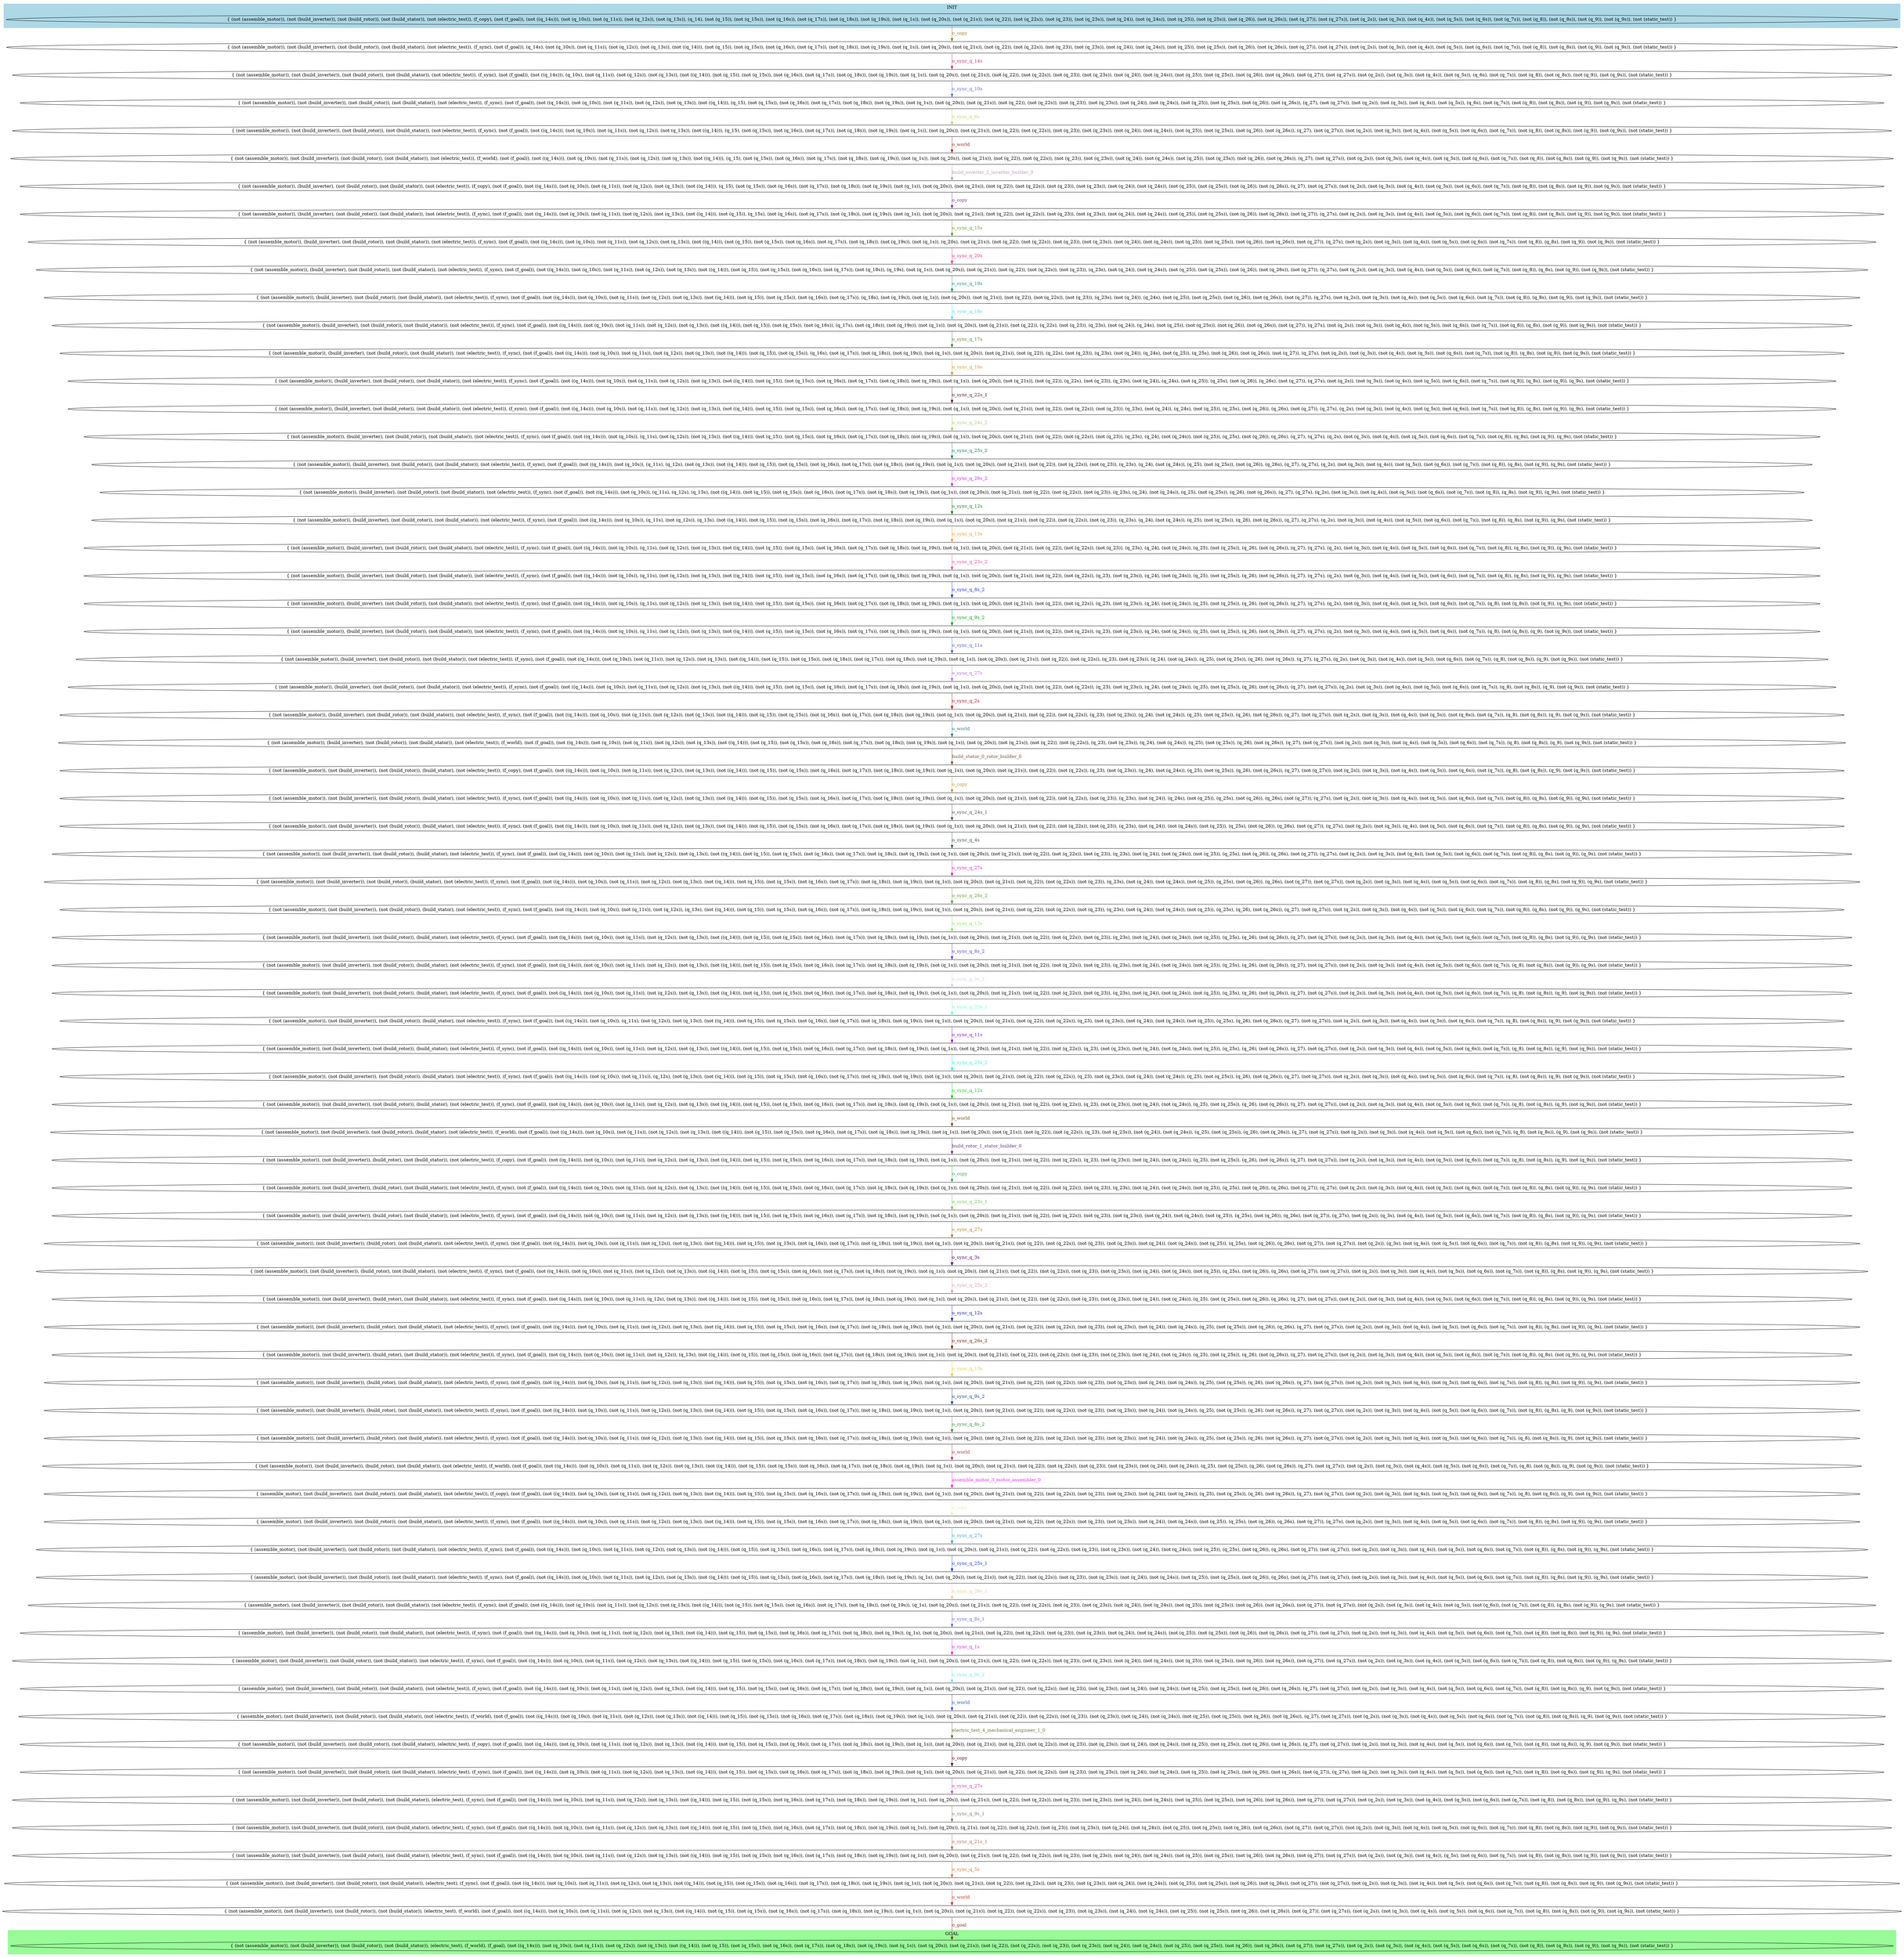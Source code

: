 digraph G {
0 [label="{ (not (assemble_motor)), (not (build_inverter)), (not (build_rotor)), (not (build_stator)), (not (electric_test)), (f_copy), (not (f_goal)), (not ((q_14s))), (not (q_10s)), (not (q_11s)), (not (q_12s)), (not (q_13s)), (q_14), (not (q_15)), (not (q_15s)), (not (q_16s)), (not (q_17s)), (not (q_18s)), (not (q_19s)), (not (q_1s)), (not (q_20s)), (not (q_21s)), (not (q_22)), (not (q_22s)), (not (q_23)), (not (q_23s)), (not (q_24)), (not (q_24s)), (not (q_25)), (not (q_25s)), (not (q_26)), (not (q_26s)), (not (q_27)), (not (q_27s)), (not (q_2s)), (not (q_3s)), (not (q_4s)), (not (q_5s)), (not (q_6s)), (not (q_7s)), (not (q_8)), (not (q_8s)), (not (q_9)), (not (q_9s)), (not (static_test)) }"];
1 [label="{ (not (assemble_motor)), (not (build_inverter)), (not (build_rotor)), (not (build_stator)), (not (electric_test)), (f_sync), (not (f_goal)), (q_14s), (not (q_10s)), (not (q_11s)), (not (q_12s)), (not (q_13s)), (not ((q_14))), (not (q_15)), (not (q_15s)), (not (q_16s)), (not (q_17s)), (not (q_18s)), (not (q_19s)), (not (q_1s)), (not (q_20s)), (not (q_21s)), (not (q_22)), (not (q_22s)), (not (q_23)), (not (q_23s)), (not (q_24)), (not (q_24s)), (not (q_25)), (not (q_25s)), (not (q_26)), (not (q_26s)), (not (q_27)), (not (q_27s)), (not (q_2s)), (not (q_3s)), (not (q_4s)), (not (q_5s)), (not (q_6s)), (not (q_7s)), (not (q_8)), (not (q_8s)), (not (q_9)), (not (q_9s)), (not (static_test)) }"];
2 [label="{ (not (assemble_motor)), (not (build_inverter)), (not (build_rotor)), (not (build_stator)), (not (electric_test)), (f_sync), (not (f_goal)), (not ((q_14s))), (q_10s), (not (q_11s)), (not (q_12s)), (not (q_13s)), (not ((q_14))), (not (q_15)), (not (q_15s)), (not (q_16s)), (not (q_17s)), (not (q_18s)), (not (q_19s)), (not (q_1s)), (not (q_20s)), (not (q_21s)), (not (q_22)), (not (q_22s)), (not (q_23)), (not (q_23s)), (not (q_24)), (not (q_24s)), (not (q_25)), (not (q_25s)), (not (q_26)), (not (q_26s)), (not (q_27)), (not (q_27s)), (not (q_2s)), (not (q_3s)), (not (q_4s)), (not (q_5s)), (q_6s), (not (q_7s)), (not (q_8)), (not (q_8s)), (not (q_9)), (not (q_9s)), (not (static_test)) }"];
3 [label="{ (not (assemble_motor)), (not (build_inverter)), (not (build_rotor)), (not (build_stator)), (not (electric_test)), (f_sync), (not (f_goal)), (not ((q_14s))), (not (q_10s)), (not (q_11s)), (not (q_12s)), (not (q_13s)), (not ((q_14))), (q_15), (not (q_15s)), (not (q_16s)), (not (q_17s)), (not (q_18s)), (not (q_19s)), (not (q_1s)), (not (q_20s)), (not (q_21s)), (not (q_22)), (not (q_22s)), (not (q_23)), (not (q_23s)), (not (q_24)), (not (q_24s)), (not (q_25)), (not (q_25s)), (not (q_26)), (not (q_26s)), (q_27), (not (q_27s)), (not (q_2s)), (not (q_3s)), (not (q_4s)), (not (q_5s)), (q_6s), (not (q_7s)), (not (q_8)), (not (q_8s)), (not (q_9)), (not (q_9s)), (not (static_test)) }"];
4 [label="{ (not (assemble_motor)), (not (build_inverter)), (not (build_rotor)), (not (build_stator)), (not (electric_test)), (f_sync), (not (f_goal)), (not ((q_14s))), (not (q_10s)), (not (q_11s)), (not (q_12s)), (not (q_13s)), (not ((q_14))), (q_15), (not (q_15s)), (not (q_16s)), (not (q_17s)), (not (q_18s)), (not (q_19s)), (not (q_1s)), (not (q_20s)), (not (q_21s)), (not (q_22)), (not (q_22s)), (not (q_23)), (not (q_23s)), (not (q_24)), (not (q_24s)), (not (q_25)), (not (q_25s)), (not (q_26)), (not (q_26s)), (q_27), (not (q_27s)), (not (q_2s)), (not (q_3s)), (not (q_4s)), (not (q_5s)), (not (q_6s)), (not (q_7s)), (not (q_8)), (not (q_8s)), (not (q_9)), (not (q_9s)), (not (static_test)) }"];
5 [label="{ (not (assemble_motor)), (not (build_inverter)), (not (build_rotor)), (not (build_stator)), (not (electric_test)), (f_world), (not (f_goal)), (not ((q_14s))), (not (q_10s)), (not (q_11s)), (not (q_12s)), (not (q_13s)), (not ((q_14))), (q_15), (not (q_15s)), (not (q_16s)), (not (q_17s)), (not (q_18s)), (not (q_19s)), (not (q_1s)), (not (q_20s)), (not (q_21s)), (not (q_22)), (not (q_22s)), (not (q_23)), (not (q_23s)), (not (q_24)), (not (q_24s)), (not (q_25)), (not (q_25s)), (not (q_26)), (not (q_26s)), (q_27), (not (q_27s)), (not (q_2s)), (not (q_3s)), (not (q_4s)), (not (q_5s)), (not (q_6s)), (not (q_7s)), (not (q_8)), (not (q_8s)), (not (q_9)), (not (q_9s)), (not (static_test)) }"];
6 [label="{ (not (assemble_motor)), (build_inverter), (not (build_rotor)), (not (build_stator)), (not (electric_test)), (f_copy), (not (f_goal)), (not ((q_14s))), (not (q_10s)), (not (q_11s)), (not (q_12s)), (not (q_13s)), (not ((q_14))), (q_15), (not (q_15s)), (not (q_16s)), (not (q_17s)), (not (q_18s)), (not (q_19s)), (not (q_1s)), (not (q_20s)), (not (q_21s)), (not (q_22)), (not (q_22s)), (not (q_23)), (not (q_23s)), (not (q_24)), (not (q_24s)), (not (q_25)), (not (q_25s)), (not (q_26)), (not (q_26s)), (q_27), (not (q_27s)), (not (q_2s)), (not (q_3s)), (not (q_4s)), (not (q_5s)), (not (q_6s)), (not (q_7s)), (not (q_8)), (not (q_8s)), (not (q_9)), (not (q_9s)), (not (static_test)) }"];
7 [label="{ (not (assemble_motor)), (build_inverter), (not (build_rotor)), (not (build_stator)), (not (electric_test)), (f_sync), (not (f_goal)), (not ((q_14s))), (not (q_10s)), (not (q_11s)), (not (q_12s)), (not (q_13s)), (not ((q_14))), (not (q_15)), (q_15s), (not (q_16s)), (not (q_17s)), (not (q_18s)), (not (q_19s)), (not (q_1s)), (not (q_20s)), (not (q_21s)), (not (q_22)), (not (q_22s)), (not (q_23)), (not (q_23s)), (not (q_24)), (not (q_24s)), (not (q_25)), (not (q_25s)), (not (q_26)), (not (q_26s)), (not (q_27)), (q_27s), (not (q_2s)), (not (q_3s)), (not (q_4s)), (not (q_5s)), (not (q_6s)), (not (q_7s)), (not (q_8)), (not (q_8s)), (not (q_9)), (not (q_9s)), (not (static_test)) }"];
8 [label="{ (not (assemble_motor)), (build_inverter), (not (build_rotor)), (not (build_stator)), (not (electric_test)), (f_sync), (not (f_goal)), (not ((q_14s))), (not (q_10s)), (not (q_11s)), (not (q_12s)), (not (q_13s)), (not ((q_14))), (not (q_15)), (not (q_15s)), (not (q_16s)), (not (q_17s)), (not (q_18s)), (not (q_19s)), (not (q_1s)), (q_20s), (not (q_21s)), (not (q_22)), (not (q_22s)), (not (q_23)), (not (q_23s)), (not (q_24)), (not (q_24s)), (not (q_25)), (not (q_25s)), (not (q_26)), (not (q_26s)), (not (q_27)), (q_27s), (not (q_2s)), (not (q_3s)), (not (q_4s)), (not (q_5s)), (not (q_6s)), (not (q_7s)), (not (q_8)), (q_8s), (not (q_9)), (not (q_9s)), (not (static_test)) }"];
9 [label="{ (not (assemble_motor)), (build_inverter), (not (build_rotor)), (not (build_stator)), (not (electric_test)), (f_sync), (not (f_goal)), (not ((q_14s))), (not (q_10s)), (not (q_11s)), (not (q_12s)), (not (q_13s)), (not ((q_14))), (not (q_15)), (not (q_15s)), (not (q_16s)), (not (q_17s)), (not (q_18s)), (q_19s), (not (q_1s)), (not (q_20s)), (not (q_21s)), (not (q_22)), (not (q_22s)), (not (q_23)), (q_23s), (not (q_24)), (not (q_24s)), (not (q_25)), (not (q_25s)), (not (q_26)), (not (q_26s)), (not (q_27)), (q_27s), (not (q_2s)), (not (q_3s)), (not (q_4s)), (not (q_5s)), (not (q_6s)), (not (q_7s)), (not (q_8)), (q_8s), (not (q_9)), (not (q_9s)), (not (static_test)) }"];
10 [label="{ (not (assemble_motor)), (build_inverter), (not (build_rotor)), (not (build_stator)), (not (electric_test)), (f_sync), (not (f_goal)), (not ((q_14s))), (not (q_10s)), (not (q_11s)), (not (q_12s)), (not (q_13s)), (not ((q_14))), (not (q_15)), (not (q_15s)), (not (q_16s)), (not (q_17s)), (q_18s), (not (q_19s)), (not (q_1s)), (not (q_20s)), (not (q_21s)), (not (q_22)), (not (q_22s)), (not (q_23)), (q_23s), (not (q_24)), (q_24s), (not (q_25)), (not (q_25s)), (not (q_26)), (not (q_26s)), (not (q_27)), (q_27s), (not (q_2s)), (not (q_3s)), (not (q_4s)), (not (q_5s)), (not (q_6s)), (not (q_7s)), (not (q_8)), (q_8s), (not (q_9)), (not (q_9s)), (not (static_test)) }"];
11 [label="{ (not (assemble_motor)), (build_inverter), (not (build_rotor)), (not (build_stator)), (not (electric_test)), (f_sync), (not (f_goal)), (not ((q_14s))), (not (q_10s)), (not (q_11s)), (not (q_12s)), (not (q_13s)), (not ((q_14))), (not (q_15)), (not (q_15s)), (not (q_16s)), (q_17s), (not (q_18s)), (not (q_19s)), (not (q_1s)), (not (q_20s)), (not (q_21s)), (not (q_22)), (q_22s), (not (q_23)), (q_23s), (not (q_24)), (q_24s), (not (q_25)), (not (q_25s)), (not (q_26)), (not (q_26s)), (not (q_27)), (q_27s), (not (q_2s)), (not (q_3s)), (not (q_4s)), (not (q_5s)), (not (q_6s)), (not (q_7s)), (not (q_8)), (q_8s), (not (q_9)), (not (q_9s)), (not (static_test)) }"];
12 [label="{ (not (assemble_motor)), (build_inverter), (not (build_rotor)), (not (build_stator)), (not (electric_test)), (f_sync), (not (f_goal)), (not ((q_14s))), (not (q_10s)), (not (q_11s)), (not (q_12s)), (not (q_13s)), (not ((q_14))), (not (q_15)), (not (q_15s)), (q_16s), (not (q_17s)), (not (q_18s)), (not (q_19s)), (not (q_1s)), (not (q_20s)), (not (q_21s)), (not (q_22)), (q_22s), (not (q_23)), (q_23s), (not (q_24)), (q_24s), (not (q_25)), (q_25s), (not (q_26)), (not (q_26s)), (not (q_27)), (q_27s), (not (q_2s)), (not (q_3s)), (not (q_4s)), (not (q_5s)), (not (q_6s)), (not (q_7s)), (not (q_8)), (q_8s), (not (q_9)), (not (q_9s)), (not (static_test)) }"];
13 [label="{ (not (assemble_motor)), (build_inverter), (not (build_rotor)), (not (build_stator)), (not (electric_test)), (f_sync), (not (f_goal)), (not ((q_14s))), (not (q_10s)), (not (q_11s)), (not (q_12s)), (not (q_13s)), (not ((q_14))), (not (q_15)), (not (q_15s)), (not (q_16s)), (not (q_17s)), (not (q_18s)), (not (q_19s)), (not (q_1s)), (not (q_20s)), (not (q_21s)), (not (q_22)), (q_22s), (not (q_23)), (q_23s), (not (q_24)), (q_24s), (not (q_25)), (q_25s), (not (q_26)), (q_26s), (not (q_27)), (q_27s), (not (q_2s)), (not (q_3s)), (not (q_4s)), (not (q_5s)), (not (q_6s)), (not (q_7s)), (not (q_8)), (q_8s), (not (q_9)), (q_9s), (not (static_test)) }"];
14 [label="{ (not (assemble_motor)), (build_inverter), (not (build_rotor)), (not (build_stator)), (not (electric_test)), (f_sync), (not (f_goal)), (not ((q_14s))), (not (q_10s)), (not (q_11s)), (not (q_12s)), (not (q_13s)), (not ((q_14))), (not (q_15)), (not (q_15s)), (not (q_16s)), (not (q_17s)), (not (q_18s)), (not (q_19s)), (not (q_1s)), (not (q_20s)), (not (q_21s)), (not (q_22)), (not (q_22s)), (not (q_23)), (q_23s), (not (q_24)), (q_24s), (not (q_25)), (q_25s), (not (q_26)), (q_26s), (not (q_27)), (q_27s), (q_2s), (not (q_3s)), (not (q_4s)), (not (q_5s)), (not (q_6s)), (not (q_7s)), (not (q_8)), (q_8s), (not (q_9)), (q_9s), (not (static_test)) }"];
15 [label="{ (not (assemble_motor)), (build_inverter), (not (build_rotor)), (not (build_stator)), (not (electric_test)), (f_sync), (not (f_goal)), (not ((q_14s))), (not (q_10s)), (q_11s), (not (q_12s)), (not (q_13s)), (not ((q_14))), (not (q_15)), (not (q_15s)), (not (q_16s)), (not (q_17s)), (not (q_18s)), (not (q_19s)), (not (q_1s)), (not (q_20s)), (not (q_21s)), (not (q_22)), (not (q_22s)), (not (q_23)), (q_23s), (q_24), (not (q_24s)), (not (q_25)), (q_25s), (not (q_26)), (q_26s), (q_27), (q_27s), (q_2s), (not (q_3s)), (not (q_4s)), (not (q_5s)), (not (q_6s)), (not (q_7s)), (not (q_8)), (q_8s), (not (q_9)), (q_9s), (not (static_test)) }"];
16 [label="{ (not (assemble_motor)), (build_inverter), (not (build_rotor)), (not (build_stator)), (not (electric_test)), (f_sync), (not (f_goal)), (not ((q_14s))), (not (q_10s)), (q_11s), (q_12s), (not (q_13s)), (not ((q_14))), (not (q_15)), (not (q_15s)), (not (q_16s)), (not (q_17s)), (not (q_18s)), (not (q_19s)), (not (q_1s)), (not (q_20s)), (not (q_21s)), (not (q_22)), (not (q_22s)), (not (q_23)), (q_23s), (q_24), (not (q_24s)), (q_25), (not (q_25s)), (not (q_26)), (q_26s), (q_27), (q_27s), (q_2s), (not (q_3s)), (not (q_4s)), (not (q_5s)), (not (q_6s)), (not (q_7s)), (not (q_8)), (q_8s), (not (q_9)), (q_9s), (not (static_test)) }"];
17 [label="{ (not (assemble_motor)), (build_inverter), (not (build_rotor)), (not (build_stator)), (not (electric_test)), (f_sync), (not (f_goal)), (not ((q_14s))), (not (q_10s)), (q_11s), (q_12s), (q_13s), (not ((q_14))), (not (q_15)), (not (q_15s)), (not (q_16s)), (not (q_17s)), (not (q_18s)), (not (q_19s)), (not (q_1s)), (not (q_20s)), (not (q_21s)), (not (q_22)), (not (q_22s)), (not (q_23)), (q_23s), (q_24), (not (q_24s)), (q_25), (not (q_25s)), (q_26), (not (q_26s)), (q_27), (q_27s), (q_2s), (not (q_3s)), (not (q_4s)), (not (q_5s)), (not (q_6s)), (not (q_7s)), (not (q_8)), (q_8s), (not (q_9)), (q_9s), (not (static_test)) }"];
18 [label="{ (not (assemble_motor)), (build_inverter), (not (build_rotor)), (not (build_stator)), (not (electric_test)), (f_sync), (not (f_goal)), (not ((q_14s))), (not (q_10s)), (q_11s), (not (q_12s)), (q_13s), (not ((q_14))), (not (q_15)), (not (q_15s)), (not (q_16s)), (not (q_17s)), (not (q_18s)), (not (q_19s)), (not (q_1s)), (not (q_20s)), (not (q_21s)), (not (q_22)), (not (q_22s)), (not (q_23)), (q_23s), (q_24), (not (q_24s)), (q_25), (not (q_25s)), (q_26), (not (q_26s)), (q_27), (q_27s), (q_2s), (not (q_3s)), (not (q_4s)), (not (q_5s)), (not (q_6s)), (not (q_7s)), (not (q_8)), (q_8s), (not (q_9)), (q_9s), (not (static_test)) }"];
19 [label="{ (not (assemble_motor)), (build_inverter), (not (build_rotor)), (not (build_stator)), (not (electric_test)), (f_sync), (not (f_goal)), (not ((q_14s))), (not (q_10s)), (q_11s), (not (q_12s)), (not (q_13s)), (not ((q_14))), (not (q_15)), (not (q_15s)), (not (q_16s)), (not (q_17s)), (not (q_18s)), (not (q_19s)), (not (q_1s)), (not (q_20s)), (not (q_21s)), (not (q_22)), (not (q_22s)), (not (q_23)), (q_23s), (q_24), (not (q_24s)), (q_25), (not (q_25s)), (q_26), (not (q_26s)), (q_27), (q_27s), (q_2s), (not (q_3s)), (not (q_4s)), (not (q_5s)), (not (q_6s)), (not (q_7s)), (not (q_8)), (q_8s), (not (q_9)), (q_9s), (not (static_test)) }"];
20 [label="{ (not (assemble_motor)), (build_inverter), (not (build_rotor)), (not (build_stator)), (not (electric_test)), (f_sync), (not (f_goal)), (not ((q_14s))), (not (q_10s)), (q_11s), (not (q_12s)), (not (q_13s)), (not ((q_14))), (not (q_15)), (not (q_15s)), (not (q_16s)), (not (q_17s)), (not (q_18s)), (not (q_19s)), (not (q_1s)), (not (q_20s)), (not (q_21s)), (not (q_22)), (not (q_22s)), (q_23), (not (q_23s)), (q_24), (not (q_24s)), (q_25), (not (q_25s)), (q_26), (not (q_26s)), (q_27), (q_27s), (q_2s), (not (q_3s)), (not (q_4s)), (not (q_5s)), (not (q_6s)), (not (q_7s)), (not (q_8)), (q_8s), (not (q_9)), (q_9s), (not (static_test)) }"];
21 [label="{ (not (assemble_motor)), (build_inverter), (not (build_rotor)), (not (build_stator)), (not (electric_test)), (f_sync), (not (f_goal)), (not ((q_14s))), (not (q_10s)), (q_11s), (not (q_12s)), (not (q_13s)), (not ((q_14))), (not (q_15)), (not (q_15s)), (not (q_16s)), (not (q_17s)), (not (q_18s)), (not (q_19s)), (not (q_1s)), (not (q_20s)), (not (q_21s)), (not (q_22)), (not (q_22s)), (q_23), (not (q_23s)), (q_24), (not (q_24s)), (q_25), (not (q_25s)), (q_26), (not (q_26s)), (q_27), (q_27s), (q_2s), (not (q_3s)), (not (q_4s)), (not (q_5s)), (not (q_6s)), (not (q_7s)), (q_8), (not (q_8s)), (not (q_9)), (q_9s), (not (static_test)) }"];
22 [label="{ (not (assemble_motor)), (build_inverter), (not (build_rotor)), (not (build_stator)), (not (electric_test)), (f_sync), (not (f_goal)), (not ((q_14s))), (not (q_10s)), (q_11s), (not (q_12s)), (not (q_13s)), (not ((q_14))), (not (q_15)), (not (q_15s)), (not (q_16s)), (not (q_17s)), (not (q_18s)), (not (q_19s)), (not (q_1s)), (not (q_20s)), (not (q_21s)), (not (q_22)), (not (q_22s)), (q_23), (not (q_23s)), (q_24), (not (q_24s)), (q_25), (not (q_25s)), (q_26), (not (q_26s)), (q_27), (q_27s), (q_2s), (not (q_3s)), (not (q_4s)), (not (q_5s)), (not (q_6s)), (not (q_7s)), (q_8), (not (q_8s)), (q_9), (not (q_9s)), (not (static_test)) }"];
23 [label="{ (not (assemble_motor)), (build_inverter), (not (build_rotor)), (not (build_stator)), (not (electric_test)), (f_sync), (not (f_goal)), (not ((q_14s))), (not (q_10s)), (not (q_11s)), (not (q_12s)), (not (q_13s)), (not ((q_14))), (not (q_15)), (not (q_15s)), (not (q_16s)), (not (q_17s)), (not (q_18s)), (not (q_19s)), (not (q_1s)), (not (q_20s)), (not (q_21s)), (not (q_22)), (not (q_22s)), (q_23), (not (q_23s)), (q_24), (not (q_24s)), (q_25), (not (q_25s)), (q_26), (not (q_26s)), (q_27), (q_27s), (q_2s), (not (q_3s)), (not (q_4s)), (not (q_5s)), (not (q_6s)), (not (q_7s)), (q_8), (not (q_8s)), (q_9), (not (q_9s)), (not (static_test)) }"];
24 [label="{ (not (assemble_motor)), (build_inverter), (not (build_rotor)), (not (build_stator)), (not (electric_test)), (f_sync), (not (f_goal)), (not ((q_14s))), (not (q_10s)), (not (q_11s)), (not (q_12s)), (not (q_13s)), (not ((q_14))), (not (q_15)), (not (q_15s)), (not (q_16s)), (not (q_17s)), (not (q_18s)), (not (q_19s)), (not (q_1s)), (not (q_20s)), (not (q_21s)), (not (q_22)), (not (q_22s)), (q_23), (not (q_23s)), (q_24), (not (q_24s)), (q_25), (not (q_25s)), (q_26), (not (q_26s)), (q_27), (not (q_27s)), (q_2s), (not (q_3s)), (not (q_4s)), (not (q_5s)), (not (q_6s)), (not (q_7s)), (q_8), (not (q_8s)), (q_9), (not (q_9s)), (not (static_test)) }"];
25 [label="{ (not (assemble_motor)), (build_inverter), (not (build_rotor)), (not (build_stator)), (not (electric_test)), (f_sync), (not (f_goal)), (not ((q_14s))), (not (q_10s)), (not (q_11s)), (not (q_12s)), (not (q_13s)), (not ((q_14))), (not (q_15)), (not (q_15s)), (not (q_16s)), (not (q_17s)), (not (q_18s)), (not (q_19s)), (not (q_1s)), (not (q_20s)), (not (q_21s)), (not (q_22)), (not (q_22s)), (q_23), (not (q_23s)), (q_24), (not (q_24s)), (q_25), (not (q_25s)), (q_26), (not (q_26s)), (q_27), (not (q_27s)), (not (q_2s)), (not (q_3s)), (not (q_4s)), (not (q_5s)), (not (q_6s)), (not (q_7s)), (q_8), (not (q_8s)), (q_9), (not (q_9s)), (not (static_test)) }"];
26 [label="{ (not (assemble_motor)), (build_inverter), (not (build_rotor)), (not (build_stator)), (not (electric_test)), (f_world), (not (f_goal)), (not ((q_14s))), (not (q_10s)), (not (q_11s)), (not (q_12s)), (not (q_13s)), (not ((q_14))), (not (q_15)), (not (q_15s)), (not (q_16s)), (not (q_17s)), (not (q_18s)), (not (q_19s)), (not (q_1s)), (not (q_20s)), (not (q_21s)), (not (q_22)), (not (q_22s)), (q_23), (not (q_23s)), (q_24), (not (q_24s)), (q_25), (not (q_25s)), (q_26), (not (q_26s)), (q_27), (not (q_27s)), (not (q_2s)), (not (q_3s)), (not (q_4s)), (not (q_5s)), (not (q_6s)), (not (q_7s)), (q_8), (not (q_8s)), (q_9), (not (q_9s)), (not (static_test)) }"];
27 [label="{ (not (assemble_motor)), (not (build_inverter)), (not (build_rotor)), (build_stator), (not (electric_test)), (f_copy), (not (f_goal)), (not ((q_14s))), (not (q_10s)), (not (q_11s)), (not (q_12s)), (not (q_13s)), (not ((q_14))), (not (q_15)), (not (q_15s)), (not (q_16s)), (not (q_17s)), (not (q_18s)), (not (q_19s)), (not (q_1s)), (not (q_20s)), (not (q_21s)), (not (q_22)), (not (q_22s)), (q_23), (not (q_23s)), (q_24), (not (q_24s)), (q_25), (not (q_25s)), (q_26), (not (q_26s)), (q_27), (not (q_27s)), (not (q_2s)), (not (q_3s)), (not (q_4s)), (not (q_5s)), (not (q_6s)), (not (q_7s)), (q_8), (not (q_8s)), (q_9), (not (q_9s)), (not (static_test)) }"];
28 [label="{ (not (assemble_motor)), (not (build_inverter)), (not (build_rotor)), (build_stator), (not (electric_test)), (f_sync), (not (f_goal)), (not ((q_14s))), (not (q_10s)), (not (q_11s)), (not (q_12s)), (not (q_13s)), (not ((q_14))), (not (q_15)), (not (q_15s)), (not (q_16s)), (not (q_17s)), (not (q_18s)), (not (q_19s)), (not (q_1s)), (not (q_20s)), (not (q_21s)), (not (q_22)), (not (q_22s)), (not (q_23)), (q_23s), (not (q_24)), (q_24s), (not (q_25)), (q_25s), (not (q_26)), (q_26s), (not (q_27)), (q_27s), (not (q_2s)), (not (q_3s)), (not (q_4s)), (not (q_5s)), (not (q_6s)), (not (q_7s)), (not (q_8)), (q_8s), (not (q_9)), (q_9s), (not (static_test)) }"];
29 [label="{ (not (assemble_motor)), (not (build_inverter)), (not (build_rotor)), (build_stator), (not (electric_test)), (f_sync), (not (f_goal)), (not ((q_14s))), (not (q_10s)), (not (q_11s)), (not (q_12s)), (not (q_13s)), (not ((q_14))), (not (q_15)), (not (q_15s)), (not (q_16s)), (not (q_17s)), (not (q_18s)), (not (q_19s)), (not (q_1s)), (not (q_20s)), (not (q_21s)), (not (q_22)), (not (q_22s)), (not (q_23)), (q_23s), (not (q_24)), (not (q_24s)), (not (q_25)), (q_25s), (not (q_26)), (q_26s), (not (q_27)), (q_27s), (not (q_2s)), (not (q_3s)), (q_4s), (not (q_5s)), (not (q_6s)), (not (q_7s)), (not (q_8)), (q_8s), (not (q_9)), (q_9s), (not (static_test)) }"];
30 [label="{ (not (assemble_motor)), (not (build_inverter)), (not (build_rotor)), (build_stator), (not (electric_test)), (f_sync), (not (f_goal)), (not ((q_14s))), (not (q_10s)), (not (q_11s)), (not (q_12s)), (not (q_13s)), (not ((q_14))), (not (q_15)), (not (q_15s)), (not (q_16s)), (not (q_17s)), (not (q_18s)), (not (q_19s)), (not (q_1s)), (not (q_20s)), (not (q_21s)), (not (q_22)), (not (q_22s)), (not (q_23)), (q_23s), (not (q_24)), (not (q_24s)), (not (q_25)), (q_25s), (not (q_26)), (q_26s), (not (q_27)), (q_27s), (not (q_2s)), (not (q_3s)), (not (q_4s)), (not (q_5s)), (not (q_6s)), (not (q_7s)), (not (q_8)), (q_8s), (not (q_9)), (q_9s), (not (static_test)) }"];
31 [label="{ (not (assemble_motor)), (not (build_inverter)), (not (build_rotor)), (build_stator), (not (electric_test)), (f_sync), (not (f_goal)), (not ((q_14s))), (not (q_10s)), (not (q_11s)), (not (q_12s)), (not (q_13s)), (not ((q_14))), (not (q_15)), (not (q_15s)), (not (q_16s)), (not (q_17s)), (not (q_18s)), (not (q_19s)), (not (q_1s)), (not (q_20s)), (not (q_21s)), (not (q_22)), (not (q_22s)), (not (q_23)), (q_23s), (not (q_24)), (not (q_24s)), (not (q_25)), (q_25s), (not (q_26)), (q_26s), (not (q_27)), (not (q_27s)), (not (q_2s)), (not (q_3s)), (not (q_4s)), (not (q_5s)), (not (q_6s)), (not (q_7s)), (not (q_8)), (q_8s), (not (q_9)), (q_9s), (not (static_test)) }"];
32 [label="{ (not (assemble_motor)), (not (build_inverter)), (not (build_rotor)), (build_stator), (not (electric_test)), (f_sync), (not (f_goal)), (not ((q_14s))), (not (q_10s)), (not (q_11s)), (not (q_12s)), (q_13s), (not ((q_14))), (not (q_15)), (not (q_15s)), (not (q_16s)), (not (q_17s)), (not (q_18s)), (not (q_19s)), (not (q_1s)), (not (q_20s)), (not (q_21s)), (not (q_22)), (not (q_22s)), (not (q_23)), (q_23s), (not (q_24)), (not (q_24s)), (not (q_25)), (q_25s), (q_26), (not (q_26s)), (q_27), (not (q_27s)), (not (q_2s)), (not (q_3s)), (not (q_4s)), (not (q_5s)), (not (q_6s)), (not (q_7s)), (not (q_8)), (q_8s), (not (q_9)), (q_9s), (not (static_test)) }"];
33 [label="{ (not (assemble_motor)), (not (build_inverter)), (not (build_rotor)), (build_stator), (not (electric_test)), (f_sync), (not (f_goal)), (not ((q_14s))), (not (q_10s)), (not (q_11s)), (not (q_12s)), (not (q_13s)), (not ((q_14))), (not (q_15)), (not (q_15s)), (not (q_16s)), (not (q_17s)), (not (q_18s)), (not (q_19s)), (not (q_1s)), (not (q_20s)), (not (q_21s)), (not (q_22)), (not (q_22s)), (not (q_23)), (q_23s), (not (q_24)), (not (q_24s)), (not (q_25)), (q_25s), (q_26), (not (q_26s)), (q_27), (not (q_27s)), (not (q_2s)), (not (q_3s)), (not (q_4s)), (not (q_5s)), (not (q_6s)), (not (q_7s)), (not (q_8)), (q_8s), (not (q_9)), (q_9s), (not (static_test)) }"];
34 [label="{ (not (assemble_motor)), (not (build_inverter)), (not (build_rotor)), (build_stator), (not (electric_test)), (f_sync), (not (f_goal)), (not ((q_14s))), (not (q_10s)), (not (q_11s)), (not (q_12s)), (not (q_13s)), (not ((q_14))), (not (q_15)), (not (q_15s)), (not (q_16s)), (not (q_17s)), (not (q_18s)), (not (q_19s)), (not (q_1s)), (not (q_20s)), (not (q_21s)), (not (q_22)), (not (q_22s)), (not (q_23)), (q_23s), (not (q_24)), (not (q_24s)), (not (q_25)), (q_25s), (q_26), (not (q_26s)), (q_27), (not (q_27s)), (not (q_2s)), (not (q_3s)), (not (q_4s)), (not (q_5s)), (not (q_6s)), (not (q_7s)), (q_8), (not (q_8s)), (not (q_9)), (q_9s), (not (static_test)) }"];
35 [label="{ (not (assemble_motor)), (not (build_inverter)), (not (build_rotor)), (build_stator), (not (electric_test)), (f_sync), (not (f_goal)), (not ((q_14s))), (not (q_10s)), (not (q_11s)), (not (q_12s)), (not (q_13s)), (not ((q_14))), (not (q_15)), (not (q_15s)), (not (q_16s)), (not (q_17s)), (not (q_18s)), (not (q_19s)), (not (q_1s)), (not (q_20s)), (not (q_21s)), (not (q_22)), (not (q_22s)), (not (q_23)), (q_23s), (not (q_24)), (not (q_24s)), (not (q_25)), (q_25s), (q_26), (not (q_26s)), (q_27), (not (q_27s)), (not (q_2s)), (not (q_3s)), (not (q_4s)), (not (q_5s)), (not (q_6s)), (not (q_7s)), (q_8), (not (q_8s)), (q_9), (not (q_9s)), (not (static_test)) }"];
36 [label="{ (not (assemble_motor)), (not (build_inverter)), (not (build_rotor)), (build_stator), (not (electric_test)), (f_sync), (not (f_goal)), (not ((q_14s))), (not (q_10s)), (q_11s), (not (q_12s)), (not (q_13s)), (not ((q_14))), (not (q_15)), (not (q_15s)), (not (q_16s)), (not (q_17s)), (not (q_18s)), (not (q_19s)), (not (q_1s)), (not (q_20s)), (not (q_21s)), (not (q_22)), (not (q_22s)), (q_23), (not (q_23s)), (not (q_24)), (not (q_24s)), (not (q_25)), (q_25s), (q_26), (not (q_26s)), (q_27), (not (q_27s)), (not (q_2s)), (not (q_3s)), (not (q_4s)), (not (q_5s)), (not (q_6s)), (not (q_7s)), (q_8), (not (q_8s)), (q_9), (not (q_9s)), (not (static_test)) }"];
37 [label="{ (not (assemble_motor)), (not (build_inverter)), (not (build_rotor)), (build_stator), (not (electric_test)), (f_sync), (not (f_goal)), (not ((q_14s))), (not (q_10s)), (not (q_11s)), (not (q_12s)), (not (q_13s)), (not ((q_14))), (not (q_15)), (not (q_15s)), (not (q_16s)), (not (q_17s)), (not (q_18s)), (not (q_19s)), (not (q_1s)), (not (q_20s)), (not (q_21s)), (not (q_22)), (not (q_22s)), (q_23), (not (q_23s)), (not (q_24)), (not (q_24s)), (not (q_25)), (q_25s), (q_26), (not (q_26s)), (q_27), (not (q_27s)), (not (q_2s)), (not (q_3s)), (not (q_4s)), (not (q_5s)), (not (q_6s)), (not (q_7s)), (q_8), (not (q_8s)), (q_9), (not (q_9s)), (not (static_test)) }"];
38 [label="{ (not (assemble_motor)), (not (build_inverter)), (not (build_rotor)), (build_stator), (not (electric_test)), (f_sync), (not (f_goal)), (not ((q_14s))), (not (q_10s)), (not (q_11s)), (q_12s), (not (q_13s)), (not ((q_14))), (not (q_15)), (not (q_15s)), (not (q_16s)), (not (q_17s)), (not (q_18s)), (not (q_19s)), (not (q_1s)), (not (q_20s)), (not (q_21s)), (not (q_22)), (not (q_22s)), (q_23), (not (q_23s)), (not (q_24)), (not (q_24s)), (q_25), (not (q_25s)), (q_26), (not (q_26s)), (q_27), (not (q_27s)), (not (q_2s)), (not (q_3s)), (not (q_4s)), (not (q_5s)), (not (q_6s)), (not (q_7s)), (q_8), (not (q_8s)), (q_9), (not (q_9s)), (not (static_test)) }"];
39 [label="{ (not (assemble_motor)), (not (build_inverter)), (not (build_rotor)), (build_stator), (not (electric_test)), (f_sync), (not (f_goal)), (not ((q_14s))), (not (q_10s)), (not (q_11s)), (not (q_12s)), (not (q_13s)), (not ((q_14))), (not (q_15)), (not (q_15s)), (not (q_16s)), (not (q_17s)), (not (q_18s)), (not (q_19s)), (not (q_1s)), (not (q_20s)), (not (q_21s)), (not (q_22)), (not (q_22s)), (q_23), (not (q_23s)), (not (q_24)), (not (q_24s)), (q_25), (not (q_25s)), (q_26), (not (q_26s)), (q_27), (not (q_27s)), (not (q_2s)), (not (q_3s)), (not (q_4s)), (not (q_5s)), (not (q_6s)), (not (q_7s)), (q_8), (not (q_8s)), (q_9), (not (q_9s)), (not (static_test)) }"];
40 [label="{ (not (assemble_motor)), (not (build_inverter)), (not (build_rotor)), (build_stator), (not (electric_test)), (f_world), (not (f_goal)), (not ((q_14s))), (not (q_10s)), (not (q_11s)), (not (q_12s)), (not (q_13s)), (not ((q_14))), (not (q_15)), (not (q_15s)), (not (q_16s)), (not (q_17s)), (not (q_18s)), (not (q_19s)), (not (q_1s)), (not (q_20s)), (not (q_21s)), (not (q_22)), (not (q_22s)), (q_23), (not (q_23s)), (not (q_24)), (not (q_24s)), (q_25), (not (q_25s)), (q_26), (not (q_26s)), (q_27), (not (q_27s)), (not (q_2s)), (not (q_3s)), (not (q_4s)), (not (q_5s)), (not (q_6s)), (not (q_7s)), (q_8), (not (q_8s)), (q_9), (not (q_9s)), (not (static_test)) }"];
41 [label="{ (not (assemble_motor)), (not (build_inverter)), (build_rotor), (not (build_stator)), (not (electric_test)), (f_copy), (not (f_goal)), (not ((q_14s))), (not (q_10s)), (not (q_11s)), (not (q_12s)), (not (q_13s)), (not ((q_14))), (not (q_15)), (not (q_15s)), (not (q_16s)), (not (q_17s)), (not (q_18s)), (not (q_19s)), (not (q_1s)), (not (q_20s)), (not (q_21s)), (not (q_22)), (not (q_22s)), (q_23), (not (q_23s)), (not (q_24)), (not (q_24s)), (q_25), (not (q_25s)), (q_26), (not (q_26s)), (q_27), (not (q_27s)), (not (q_2s)), (not (q_3s)), (not (q_4s)), (not (q_5s)), (not (q_6s)), (not (q_7s)), (q_8), (not (q_8s)), (q_9), (not (q_9s)), (not (static_test)) }"];
42 [label="{ (not (assemble_motor)), (not (build_inverter)), (build_rotor), (not (build_stator)), (not (electric_test)), (f_sync), (not (f_goal)), (not ((q_14s))), (not (q_10s)), (not (q_11s)), (not (q_12s)), (not (q_13s)), (not ((q_14))), (not (q_15)), (not (q_15s)), (not (q_16s)), (not (q_17s)), (not (q_18s)), (not (q_19s)), (not (q_1s)), (not (q_20s)), (not (q_21s)), (not (q_22)), (not (q_22s)), (not (q_23)), (q_23s), (not (q_24)), (not (q_24s)), (not (q_25)), (q_25s), (not (q_26)), (q_26s), (not (q_27)), (q_27s), (not (q_2s)), (not (q_3s)), (not (q_4s)), (not (q_5s)), (not (q_6s)), (not (q_7s)), (not (q_8)), (q_8s), (not (q_9)), (q_9s), (not (static_test)) }"];
43 [label="{ (not (assemble_motor)), (not (build_inverter)), (build_rotor), (not (build_stator)), (not (electric_test)), (f_sync), (not (f_goal)), (not ((q_14s))), (not (q_10s)), (not (q_11s)), (not (q_12s)), (not (q_13s)), (not ((q_14))), (not (q_15)), (not (q_15s)), (not (q_16s)), (not (q_17s)), (not (q_18s)), (not (q_19s)), (not (q_1s)), (not (q_20s)), (not (q_21s)), (not (q_22)), (not (q_22s)), (not (q_23)), (not (q_23s)), (not (q_24)), (not (q_24s)), (not (q_25)), (q_25s), (not (q_26)), (q_26s), (not (q_27)), (q_27s), (not (q_2s)), (q_3s), (not (q_4s)), (not (q_5s)), (not (q_6s)), (not (q_7s)), (not (q_8)), (q_8s), (not (q_9)), (q_9s), (not (static_test)) }"];
44 [label="{ (not (assemble_motor)), (not (build_inverter)), (build_rotor), (not (build_stator)), (not (electric_test)), (f_sync), (not (f_goal)), (not ((q_14s))), (not (q_10s)), (not (q_11s)), (not (q_12s)), (not (q_13s)), (not ((q_14))), (not (q_15)), (not (q_15s)), (not (q_16s)), (not (q_17s)), (not (q_18s)), (not (q_19s)), (not (q_1s)), (not (q_20s)), (not (q_21s)), (not (q_22)), (not (q_22s)), (not (q_23)), (not (q_23s)), (not (q_24)), (not (q_24s)), (not (q_25)), (q_25s), (not (q_26)), (q_26s), (not (q_27)), (not (q_27s)), (not (q_2s)), (q_3s), (not (q_4s)), (not (q_5s)), (not (q_6s)), (not (q_7s)), (not (q_8)), (q_8s), (not (q_9)), (q_9s), (not (static_test)) }"];
45 [label="{ (not (assemble_motor)), (not (build_inverter)), (build_rotor), (not (build_stator)), (not (electric_test)), (f_sync), (not (f_goal)), (not ((q_14s))), (not (q_10s)), (not (q_11s)), (not (q_12s)), (not (q_13s)), (not ((q_14))), (not (q_15)), (not (q_15s)), (not (q_16s)), (not (q_17s)), (not (q_18s)), (not (q_19s)), (not (q_1s)), (not (q_20s)), (not (q_21s)), (not (q_22)), (not (q_22s)), (not (q_23)), (not (q_23s)), (not (q_24)), (not (q_24s)), (not (q_25)), (q_25s), (not (q_26)), (q_26s), (not (q_27)), (not (q_27s)), (not (q_2s)), (not (q_3s)), (not (q_4s)), (not (q_5s)), (not (q_6s)), (not (q_7s)), (not (q_8)), (q_8s), (not (q_9)), (q_9s), (not (static_test)) }"];
46 [label="{ (not (assemble_motor)), (not (build_inverter)), (build_rotor), (not (build_stator)), (not (electric_test)), (f_sync), (not (f_goal)), (not ((q_14s))), (not (q_10s)), (not (q_11s)), (q_12s), (not (q_13s)), (not ((q_14))), (not (q_15)), (not (q_15s)), (not (q_16s)), (not (q_17s)), (not (q_18s)), (not (q_19s)), (not (q_1s)), (not (q_20s)), (not (q_21s)), (not (q_22)), (not (q_22s)), (not (q_23)), (not (q_23s)), (not (q_24)), (not (q_24s)), (q_25), (not (q_25s)), (not (q_26)), (q_26s), (q_27), (not (q_27s)), (not (q_2s)), (not (q_3s)), (not (q_4s)), (not (q_5s)), (not (q_6s)), (not (q_7s)), (not (q_8)), (q_8s), (not (q_9)), (q_9s), (not (static_test)) }"];
47 [label="{ (not (assemble_motor)), (not (build_inverter)), (build_rotor), (not (build_stator)), (not (electric_test)), (f_sync), (not (f_goal)), (not ((q_14s))), (not (q_10s)), (not (q_11s)), (not (q_12s)), (not (q_13s)), (not ((q_14))), (not (q_15)), (not (q_15s)), (not (q_16s)), (not (q_17s)), (not (q_18s)), (not (q_19s)), (not (q_1s)), (not (q_20s)), (not (q_21s)), (not (q_22)), (not (q_22s)), (not (q_23)), (not (q_23s)), (not (q_24)), (not (q_24s)), (q_25), (not (q_25s)), (not (q_26)), (q_26s), (q_27), (not (q_27s)), (not (q_2s)), (not (q_3s)), (not (q_4s)), (not (q_5s)), (not (q_6s)), (not (q_7s)), (not (q_8)), (q_8s), (not (q_9)), (q_9s), (not (static_test)) }"];
48 [label="{ (not (assemble_motor)), (not (build_inverter)), (build_rotor), (not (build_stator)), (not (electric_test)), (f_sync), (not (f_goal)), (not ((q_14s))), (not (q_10s)), (not (q_11s)), (not (q_12s)), (q_13s), (not ((q_14))), (not (q_15)), (not (q_15s)), (not (q_16s)), (not (q_17s)), (not (q_18s)), (not (q_19s)), (not (q_1s)), (not (q_20s)), (not (q_21s)), (not (q_22)), (not (q_22s)), (not (q_23)), (not (q_23s)), (not (q_24)), (not (q_24s)), (q_25), (not (q_25s)), (q_26), (not (q_26s)), (q_27), (not (q_27s)), (not (q_2s)), (not (q_3s)), (not (q_4s)), (not (q_5s)), (not (q_6s)), (not (q_7s)), (not (q_8)), (q_8s), (not (q_9)), (q_9s), (not (static_test)) }"];
49 [label="{ (not (assemble_motor)), (not (build_inverter)), (build_rotor), (not (build_stator)), (not (electric_test)), (f_sync), (not (f_goal)), (not ((q_14s))), (not (q_10s)), (not (q_11s)), (not (q_12s)), (not (q_13s)), (not ((q_14))), (not (q_15)), (not (q_15s)), (not (q_16s)), (not (q_17s)), (not (q_18s)), (not (q_19s)), (not (q_1s)), (not (q_20s)), (not (q_21s)), (not (q_22)), (not (q_22s)), (not (q_23)), (not (q_23s)), (not (q_24)), (not (q_24s)), (q_25), (not (q_25s)), (q_26), (not (q_26s)), (q_27), (not (q_27s)), (not (q_2s)), (not (q_3s)), (not (q_4s)), (not (q_5s)), (not (q_6s)), (not (q_7s)), (not (q_8)), (q_8s), (not (q_9)), (q_9s), (not (static_test)) }"];
50 [label="{ (not (assemble_motor)), (not (build_inverter)), (build_rotor), (not (build_stator)), (not (electric_test)), (f_sync), (not (f_goal)), (not ((q_14s))), (not (q_10s)), (not (q_11s)), (not (q_12s)), (not (q_13s)), (not ((q_14))), (not (q_15)), (not (q_15s)), (not (q_16s)), (not (q_17s)), (not (q_18s)), (not (q_19s)), (not (q_1s)), (not (q_20s)), (not (q_21s)), (not (q_22)), (not (q_22s)), (not (q_23)), (not (q_23s)), (not (q_24)), (not (q_24s)), (q_25), (not (q_25s)), (q_26), (not (q_26s)), (q_27), (not (q_27s)), (not (q_2s)), (not (q_3s)), (not (q_4s)), (not (q_5s)), (not (q_6s)), (not (q_7s)), (not (q_8)), (q_8s), (q_9), (not (q_9s)), (not (static_test)) }"];
51 [label="{ (not (assemble_motor)), (not (build_inverter)), (build_rotor), (not (build_stator)), (not (electric_test)), (f_sync), (not (f_goal)), (not ((q_14s))), (not (q_10s)), (not (q_11s)), (not (q_12s)), (not (q_13s)), (not ((q_14))), (not (q_15)), (not (q_15s)), (not (q_16s)), (not (q_17s)), (not (q_18s)), (not (q_19s)), (not (q_1s)), (not (q_20s)), (not (q_21s)), (not (q_22)), (not (q_22s)), (not (q_23)), (not (q_23s)), (not (q_24)), (not (q_24s)), (q_25), (not (q_25s)), (q_26), (not (q_26s)), (q_27), (not (q_27s)), (not (q_2s)), (not (q_3s)), (not (q_4s)), (not (q_5s)), (not (q_6s)), (not (q_7s)), (q_8), (not (q_8s)), (q_9), (not (q_9s)), (not (static_test)) }"];
52 [label="{ (not (assemble_motor)), (not (build_inverter)), (build_rotor), (not (build_stator)), (not (electric_test)), (f_world), (not (f_goal)), (not ((q_14s))), (not (q_10s)), (not (q_11s)), (not (q_12s)), (not (q_13s)), (not ((q_14))), (not (q_15)), (not (q_15s)), (not (q_16s)), (not (q_17s)), (not (q_18s)), (not (q_19s)), (not (q_1s)), (not (q_20s)), (not (q_21s)), (not (q_22)), (not (q_22s)), (not (q_23)), (not (q_23s)), (not (q_24)), (not (q_24s)), (q_25), (not (q_25s)), (q_26), (not (q_26s)), (q_27), (not (q_27s)), (not (q_2s)), (not (q_3s)), (not (q_4s)), (not (q_5s)), (not (q_6s)), (not (q_7s)), (q_8), (not (q_8s)), (q_9), (not (q_9s)), (not (static_test)) }"];
53 [label="{ (assemble_motor), (not (build_inverter)), (not (build_rotor)), (not (build_stator)), (not (electric_test)), (f_copy), (not (f_goal)), (not ((q_14s))), (not (q_10s)), (not (q_11s)), (not (q_12s)), (not (q_13s)), (not ((q_14))), (not (q_15)), (not (q_15s)), (not (q_16s)), (not (q_17s)), (not (q_18s)), (not (q_19s)), (not (q_1s)), (not (q_20s)), (not (q_21s)), (not (q_22)), (not (q_22s)), (not (q_23)), (not (q_23s)), (not (q_24)), (not (q_24s)), (q_25), (not (q_25s)), (q_26), (not (q_26s)), (q_27), (not (q_27s)), (not (q_2s)), (not (q_3s)), (not (q_4s)), (not (q_5s)), (not (q_6s)), (not (q_7s)), (q_8), (not (q_8s)), (q_9), (not (q_9s)), (not (static_test)) }"];
54 [label="{ (assemble_motor), (not (build_inverter)), (not (build_rotor)), (not (build_stator)), (not (electric_test)), (f_sync), (not (f_goal)), (not ((q_14s))), (not (q_10s)), (not (q_11s)), (not (q_12s)), (not (q_13s)), (not ((q_14))), (not (q_15)), (not (q_15s)), (not (q_16s)), (not (q_17s)), (not (q_18s)), (not (q_19s)), (not (q_1s)), (not (q_20s)), (not (q_21s)), (not (q_22)), (not (q_22s)), (not (q_23)), (not (q_23s)), (not (q_24)), (not (q_24s)), (not (q_25)), (q_25s), (not (q_26)), (q_26s), (not (q_27)), (q_27s), (not (q_2s)), (not (q_3s)), (not (q_4s)), (not (q_5s)), (not (q_6s)), (not (q_7s)), (not (q_8)), (q_8s), (not (q_9)), (q_9s), (not (static_test)) }"];
55 [label="{ (assemble_motor), (not (build_inverter)), (not (build_rotor)), (not (build_stator)), (not (electric_test)), (f_sync), (not (f_goal)), (not ((q_14s))), (not (q_10s)), (not (q_11s)), (not (q_12s)), (not (q_13s)), (not ((q_14))), (not (q_15)), (not (q_15s)), (not (q_16s)), (not (q_17s)), (not (q_18s)), (not (q_19s)), (not (q_1s)), (not (q_20s)), (not (q_21s)), (not (q_22)), (not (q_22s)), (not (q_23)), (not (q_23s)), (not (q_24)), (not (q_24s)), (not (q_25)), (q_25s), (not (q_26)), (q_26s), (not (q_27)), (not (q_27s)), (not (q_2s)), (not (q_3s)), (not (q_4s)), (not (q_5s)), (not (q_6s)), (not (q_7s)), (not (q_8)), (q_8s), (not (q_9)), (q_9s), (not (static_test)) }"];
56 [label="{ (assemble_motor), (not (build_inverter)), (not (build_rotor)), (not (build_stator)), (not (electric_test)), (f_sync), (not (f_goal)), (not ((q_14s))), (not (q_10s)), (not (q_11s)), (not (q_12s)), (not (q_13s)), (not ((q_14))), (not (q_15)), (not (q_15s)), (not (q_16s)), (not (q_17s)), (not (q_18s)), (not (q_19s)), (q_1s), (not (q_20s)), (not (q_21s)), (not (q_22)), (not (q_22s)), (not (q_23)), (not (q_23s)), (not (q_24)), (not (q_24s)), (not (q_25)), (not (q_25s)), (not (q_26)), (q_26s), (not (q_27)), (not (q_27s)), (not (q_2s)), (not (q_3s)), (not (q_4s)), (not (q_5s)), (not (q_6s)), (not (q_7s)), (not (q_8)), (q_8s), (not (q_9)), (q_9s), (not (static_test)) }"];
57 [label="{ (assemble_motor), (not (build_inverter)), (not (build_rotor)), (not (build_stator)), (not (electric_test)), (f_sync), (not (f_goal)), (not ((q_14s))), (not (q_10s)), (not (q_11s)), (not (q_12s)), (not (q_13s)), (not ((q_14))), (not (q_15)), (not (q_15s)), (not (q_16s)), (not (q_17s)), (not (q_18s)), (not (q_19s)), (q_1s), (not (q_20s)), (not (q_21s)), (not (q_22)), (not (q_22s)), (not (q_23)), (not (q_23s)), (not (q_24)), (not (q_24s)), (not (q_25)), (not (q_25s)), (not (q_26)), (not (q_26s)), (not (q_27)), (not (q_27s)), (not (q_2s)), (not (q_3s)), (not (q_4s)), (not (q_5s)), (not (q_6s)), (not (q_7s)), (not (q_8)), (q_8s), (not (q_9)), (q_9s), (not (static_test)) }"];
58 [label="{ (assemble_motor), (not (build_inverter)), (not (build_rotor)), (not (build_stator)), (not (electric_test)), (f_sync), (not (f_goal)), (not ((q_14s))), (not (q_10s)), (not (q_11s)), (not (q_12s)), (not (q_13s)), (not ((q_14))), (not (q_15)), (not (q_15s)), (not (q_16s)), (not (q_17s)), (not (q_18s)), (not (q_19s)), (q_1s), (not (q_20s)), (not (q_21s)), (not (q_22)), (not (q_22s)), (not (q_23)), (not (q_23s)), (not (q_24)), (not (q_24s)), (not (q_25)), (not (q_25s)), (not (q_26)), (not (q_26s)), (not (q_27)), (not (q_27s)), (not (q_2s)), (not (q_3s)), (not (q_4s)), (not (q_5s)), (not (q_6s)), (not (q_7s)), (not (q_8)), (not (q_8s)), (not (q_9)), (q_9s), (not (static_test)) }"];
59 [label="{ (assemble_motor), (not (build_inverter)), (not (build_rotor)), (not (build_stator)), (not (electric_test)), (f_sync), (not (f_goal)), (not ((q_14s))), (not (q_10s)), (not (q_11s)), (not (q_12s)), (not (q_13s)), (not ((q_14))), (not (q_15)), (not (q_15s)), (not (q_16s)), (not (q_17s)), (not (q_18s)), (not (q_19s)), (not (q_1s)), (not (q_20s)), (not (q_21s)), (not (q_22)), (not (q_22s)), (not (q_23)), (not (q_23s)), (not (q_24)), (not (q_24s)), (not (q_25)), (not (q_25s)), (not (q_26)), (not (q_26s)), (not (q_27)), (not (q_27s)), (not (q_2s)), (not (q_3s)), (not (q_4s)), (not (q_5s)), (not (q_6s)), (not (q_7s)), (not (q_8)), (not (q_8s)), (not (q_9)), (q_9s), (not (static_test)) }"];
60 [label="{ (assemble_motor), (not (build_inverter)), (not (build_rotor)), (not (build_stator)), (not (electric_test)), (f_sync), (not (f_goal)), (not ((q_14s))), (not (q_10s)), (not (q_11s)), (not (q_12s)), (not (q_13s)), (not ((q_14))), (not (q_15)), (not (q_15s)), (not (q_16s)), (not (q_17s)), (not (q_18s)), (not (q_19s)), (not (q_1s)), (not (q_20s)), (not (q_21s)), (not (q_22)), (not (q_22s)), (not (q_23)), (not (q_23s)), (not (q_24)), (not (q_24s)), (not (q_25)), (not (q_25s)), (not (q_26)), (not (q_26s)), (q_27), (not (q_27s)), (not (q_2s)), (not (q_3s)), (not (q_4s)), (not (q_5s)), (not (q_6s)), (not (q_7s)), (not (q_8)), (not (q_8s)), (q_9), (not (q_9s)), (not (static_test)) }"];
61 [label="{ (assemble_motor), (not (build_inverter)), (not (build_rotor)), (not (build_stator)), (not (electric_test)), (f_world), (not (f_goal)), (not ((q_14s))), (not (q_10s)), (not (q_11s)), (not (q_12s)), (not (q_13s)), (not ((q_14))), (not (q_15)), (not (q_15s)), (not (q_16s)), (not (q_17s)), (not (q_18s)), (not (q_19s)), (not (q_1s)), (not (q_20s)), (not (q_21s)), (not (q_22)), (not (q_22s)), (not (q_23)), (not (q_23s)), (not (q_24)), (not (q_24s)), (not (q_25)), (not (q_25s)), (not (q_26)), (not (q_26s)), (q_27), (not (q_27s)), (not (q_2s)), (not (q_3s)), (not (q_4s)), (not (q_5s)), (not (q_6s)), (not (q_7s)), (not (q_8)), (not (q_8s)), (q_9), (not (q_9s)), (not (static_test)) }"];
62 [label="{ (not (assemble_motor)), (not (build_inverter)), (not (build_rotor)), (not (build_stator)), (electric_test), (f_copy), (not (f_goal)), (not ((q_14s))), (not (q_10s)), (not (q_11s)), (not (q_12s)), (not (q_13s)), (not ((q_14))), (not (q_15)), (not (q_15s)), (not (q_16s)), (not (q_17s)), (not (q_18s)), (not (q_19s)), (not (q_1s)), (not (q_20s)), (not (q_21s)), (not (q_22)), (not (q_22s)), (not (q_23)), (not (q_23s)), (not (q_24)), (not (q_24s)), (not (q_25)), (not (q_25s)), (not (q_26)), (not (q_26s)), (q_27), (not (q_27s)), (not (q_2s)), (not (q_3s)), (not (q_4s)), (not (q_5s)), (not (q_6s)), (not (q_7s)), (not (q_8)), (not (q_8s)), (q_9), (not (q_9s)), (not (static_test)) }"];
63 [label="{ (not (assemble_motor)), (not (build_inverter)), (not (build_rotor)), (not (build_stator)), (electric_test), (f_sync), (not (f_goal)), (not ((q_14s))), (not (q_10s)), (not (q_11s)), (not (q_12s)), (not (q_13s)), (not ((q_14))), (not (q_15)), (not (q_15s)), (not (q_16s)), (not (q_17s)), (not (q_18s)), (not (q_19s)), (not (q_1s)), (not (q_20s)), (not (q_21s)), (not (q_22)), (not (q_22s)), (not (q_23)), (not (q_23s)), (not (q_24)), (not (q_24s)), (not (q_25)), (not (q_25s)), (not (q_26)), (not (q_26s)), (not (q_27)), (q_27s), (not (q_2s)), (not (q_3s)), (not (q_4s)), (not (q_5s)), (not (q_6s)), (not (q_7s)), (not (q_8)), (not (q_8s)), (not (q_9)), (q_9s), (not (static_test)) }"];
64 [label="{ (not (assemble_motor)), (not (build_inverter)), (not (build_rotor)), (not (build_stator)), (electric_test), (f_sync), (not (f_goal)), (not ((q_14s))), (not (q_10s)), (not (q_11s)), (not (q_12s)), (not (q_13s)), (not ((q_14))), (not (q_15)), (not (q_15s)), (not (q_16s)), (not (q_17s)), (not (q_18s)), (not (q_19s)), (not (q_1s)), (not (q_20s)), (not (q_21s)), (not (q_22)), (not (q_22s)), (not (q_23)), (not (q_23s)), (not (q_24)), (not (q_24s)), (not (q_25)), (not (q_25s)), (not (q_26)), (not (q_26s)), (not (q_27)), (not (q_27s)), (not (q_2s)), (not (q_3s)), (not (q_4s)), (not (q_5s)), (not (q_6s)), (not (q_7s)), (not (q_8)), (not (q_8s)), (not (q_9)), (q_9s), (not (static_test)) }"];
65 [label="{ (not (assemble_motor)), (not (build_inverter)), (not (build_rotor)), (not (build_stator)), (electric_test), (f_sync), (not (f_goal)), (not ((q_14s))), (not (q_10s)), (not (q_11s)), (not (q_12s)), (not (q_13s)), (not ((q_14))), (not (q_15)), (not (q_15s)), (not (q_16s)), (not (q_17s)), (not (q_18s)), (not (q_19s)), (not (q_1s)), (not (q_20s)), (q_21s), (not (q_22)), (not (q_22s)), (not (q_23)), (not (q_23s)), (not (q_24)), (not (q_24s)), (not (q_25)), (not (q_25s)), (not (q_26)), (not (q_26s)), (not (q_27)), (not (q_27s)), (not (q_2s)), (not (q_3s)), (not (q_4s)), (not (q_5s)), (not (q_6s)), (not (q_7s)), (not (q_8)), (not (q_8s)), (not (q_9)), (not (q_9s)), (not (static_test)) }"];
66 [label="{ (not (assemble_motor)), (not (build_inverter)), (not (build_rotor)), (not (build_stator)), (electric_test), (f_sync), (not (f_goal)), (not ((q_14s))), (not (q_10s)), (not (q_11s)), (not (q_12s)), (not (q_13s)), (not ((q_14))), (not (q_15)), (not (q_15s)), (not (q_16s)), (not (q_17s)), (not (q_18s)), (not (q_19s)), (not (q_1s)), (not (q_20s)), (not (q_21s)), (not (q_22)), (not (q_22s)), (not (q_23)), (not (q_23s)), (not (q_24)), (not (q_24s)), (not (q_25)), (not (q_25s)), (not (q_26)), (not (q_26s)), (not (q_27)), (not (q_27s)), (not (q_2s)), (not (q_3s)), (not (q_4s)), (q_5s), (not (q_6s)), (not (q_7s)), (not (q_8)), (not (q_8s)), (not (q_9)), (not (q_9s)), (not (static_test)) }"];
67 [label="{ (not (assemble_motor)), (not (build_inverter)), (not (build_rotor)), (not (build_stator)), (electric_test), (f_sync), (not (f_goal)), (not ((q_14s))), (not (q_10s)), (not (q_11s)), (not (q_12s)), (not (q_13s)), (not ((q_14))), (not (q_15)), (not (q_15s)), (not (q_16s)), (not (q_17s)), (not (q_18s)), (not (q_19s)), (not (q_1s)), (not (q_20s)), (not (q_21s)), (not (q_22)), (not (q_22s)), (not (q_23)), (not (q_23s)), (not (q_24)), (not (q_24s)), (not (q_25)), (not (q_25s)), (not (q_26)), (not (q_26s)), (not (q_27)), (not (q_27s)), (not (q_2s)), (not (q_3s)), (not (q_4s)), (not (q_5s)), (not (q_6s)), (not (q_7s)), (not (q_8)), (not (q_8s)), (not (q_9)), (not (q_9s)), (not (static_test)) }"];
68 [label="{ (not (assemble_motor)), (not (build_inverter)), (not (build_rotor)), (not (build_stator)), (electric_test), (f_world), (not (f_goal)), (not ((q_14s))), (not (q_10s)), (not (q_11s)), (not (q_12s)), (not (q_13s)), (not ((q_14))), (not (q_15)), (not (q_15s)), (not (q_16s)), (not (q_17s)), (not (q_18s)), (not (q_19s)), (not (q_1s)), (not (q_20s)), (not (q_21s)), (not (q_22)), (not (q_22s)), (not (q_23)), (not (q_23s)), (not (q_24)), (not (q_24s)), (not (q_25)), (not (q_25s)), (not (q_26)), (not (q_26s)), (not (q_27)), (not (q_27s)), (not (q_2s)), (not (q_3s)), (not (q_4s)), (not (q_5s)), (not (q_6s)), (not (q_7s)), (not (q_8)), (not (q_8s)), (not (q_9)), (not (q_9s)), (not (static_test)) }"];
69 [label="{ (not (assemble_motor)), (not (build_inverter)), (not (build_rotor)), (not (build_stator)), (electric_test), (f_world), (f_goal), (not ((q_14s))), (not (q_10s)), (not (q_11s)), (not (q_12s)), (not (q_13s)), (not ((q_14))), (not (q_15)), (not (q_15s)), (not (q_16s)), (not (q_17s)), (not (q_18s)), (not (q_19s)), (not (q_1s)), (not (q_20s)), (not (q_21s)), (not (q_22)), (not (q_22s)), (not (q_23)), (not (q_23s)), (not (q_24)), (not (q_24s)), (not (q_25)), (not (q_25s)), (not (q_26)), (not (q_26s)), (not (q_27)), (not (q_27s)), (not (q_2s)), (not (q_3s)), (not (q_4s)), (not (q_5s)), (not (q_6s)), (not (q_7s)), (not (q_8)), (not (q_8s)), (not (q_9)), (not (q_9s)), (not (static_test)) }"];
0 -> 1 [label="o_copy", color="#997E29", fontcolor="#997E29"];
1 -> 2 [label="o_sync_q_14s", color="#CA3375", fontcolor="#CA3375"];
2 -> 3 [label="o_sync_q_10s", color="#5971D7", fontcolor="#5971D7"];
3 -> 4 [label="o_sync_q_6s", color="#C5D166", fontcolor="#C5D166"];
4 -> 5 [label="o_world", color="#A12718", fontcolor="#A12718"];
5 -> 6 [label="build_inverter_2_inverter_builder_0", color="#B89BB5", fontcolor="#B89BB5"];
6 -> 7 [label="o_copy", color="#87329A", fontcolor="#87329A"];
7 -> 8 [label="o_sync_q_15s", color="#649C2B", fontcolor="#649C2B"];
8 -> 9 [label="o_sync_q_20s", color="#F53287", fontcolor="#F53287"];
9 -> 10 [label="o_sync_q_19s", color="#0B9D63", fontcolor="#0B9D63"];
10 -> 11 [label="o_sync_q_18s", color="#5CD6FA", fontcolor="#5CD6FA"];
11 -> 12 [label="o_sync_q_17s", color="#567C38", fontcolor="#567C38"];
12 -> 13 [label="o_sync_q_16s", color="#D89932", fontcolor="#D89932"];
13 -> 14 [label="o_sync_q_22s_1", color="#5C173E", fontcolor="#5C173E"];
14 -> 15 [label="o_sync_q_24s_2", color="#AACA77", fontcolor="#AACA77"];
15 -> 16 [label="o_sync_q_25s_2", color="#0C856A", fontcolor="#0C856A"];
16 -> 17 [label="o_sync_q_26s_2", color="#C625F6", fontcolor="#C625F6"];
17 -> 18 [label="o_sync_q_12s", color="#128322", fontcolor="#128322"];
18 -> 19 [label="o_sync_q_13s", color="#F59A28", fontcolor="#F59A28"];
19 -> 20 [label="o_sync_q_23s_2", color="#EC4D96", fontcolor="#EC4D96"];
20 -> 21 [label="o_sync_q_8s_2", color="#232EE2", fontcolor="#232EE2"];
21 -> 22 [label="o_sync_q_9s_2", color="#01A219", fontcolor="#01A219"];
22 -> 23 [label="o_sync_q_11s", color="#5457E0", fontcolor="#5457E0"];
23 -> 24 [label="o_sync_q_27s", color="#B96BE9", fontcolor="#B96BE9"];
24 -> 25 [label="o_sync_q_2s", color="#BA0E27", fontcolor="#BA0E27"];
25 -> 26 [label="o_world", color="#2A7C7F", fontcolor="#2A7C7F"];
26 -> 27 [label="build_stator_0_rotor_builder_0", color="#735135", fontcolor="#735135"];
27 -> 28 [label="o_copy", color="#C59332", fontcolor="#C59332"];
28 -> 29 [label="o_sync_q_24s_1", color="#4D5548", fontcolor="#4D5548"];
29 -> 30 [label="o_sync_q_4s", color="#3D5345", fontcolor="#3D5345"];
30 -> 31 [label="o_sync_q_27s", color="#D129C2", fontcolor="#D129C2"];
31 -> 32 [label="o_sync_q_26s_2", color="#5D9E32", fontcolor="#5D9E32"];
32 -> 33 [label="o_sync_q_13s", color="#75F34D", fontcolor="#75F34D"];
33 -> 34 [label="o_sync_q_8s_2", color="#5147D1", fontcolor="#5147D1"];
34 -> 35 [label="o_sync_q_9s_2", color="#D3D3F0", fontcolor="#D3D3F0"];
35 -> 36 [label="o_sync_q_23s_2", color="#6EFECD", fontcolor="#6EFECD"];
36 -> 37 [label="o_sync_q_11s", color="#960DE3", fontcolor="#960DE3"];
37 -> 38 [label="o_sync_q_25s_2", color="#28F4D7", fontcolor="#28F4D7"];
38 -> 39 [label="o_sync_q_12s", color="#06D808", fontcolor="#06D808"];
39 -> 40 [label="o_world", color="#765215", fontcolor="#765215"];
40 -> 41 [label="build_rotor_1_stator_builder_0", color="#61377A", fontcolor="#61377A"];
41 -> 42 [label="o_copy", color="#33AB55", fontcolor="#33AB55"];
42 -> 43 [label="o_sync_q_23s_1", color="#6BC950", fontcolor="#6BC950"];
43 -> 44 [label="o_sync_q_27s", color="#A68734", fontcolor="#A68734"];
44 -> 45 [label="o_sync_q_3s", color="#4D0877", fontcolor="#4D0877"];
45 -> 46 [label="o_sync_q_25s_2", color="#D99DA5", fontcolor="#D99DA5"];
46 -> 47 [label="o_sync_q_12s", color="#2824B2", fontcolor="#2824B2"];
47 -> 48 [label="o_sync_q_26s_2", color="#781C0F", fontcolor="#781C0F"];
48 -> 49 [label="o_sync_q_13s", color="#E6CC31", fontcolor="#E6CC31"];
49 -> 50 [label="o_sync_q_9s_2", color="#1C478A", fontcolor="#1C478A"];
50 -> 51 [label="o_sync_q_8s_2", color="#359828", fontcolor="#359828"];
51 -> 52 [label="o_world", color="#BE3247", fontcolor="#BE3247"];
52 -> 53 [label="assemble_motor_3_motor_assembler_0", color="#EE23F8", fontcolor="#EE23F8"];
53 -> 54 [label="o_copy", color="#DEF2AD", fontcolor="#DEF2AD"];
54 -> 55 [label="o_sync_q_27s", color="#41A1D7", fontcolor="#41A1D7"];
55 -> 56 [label="o_sync_q_25s_1", color="#1745DC", fontcolor="#1745DC"];
56 -> 57 [label="o_sync_q_26s_1", color="#DECD95", fontcolor="#DECD95"];
57 -> 58 [label="o_sync_q_8s_1", color="#666BDC", fontcolor="#666BDC"];
58 -> 59 [label="o_sync_q_1s", color="#E726D2", fontcolor="#E726D2"];
59 -> 60 [label="o_sync_q_9s_2", color="#62ECE3", fontcolor="#62ECE3"];
60 -> 61 [label="o_world", color="#2D53CD", fontcolor="#2D53CD"];
61 -> 62 [label="electric_test_4_mechanical_engineer_1_0", color="#697332", fontcolor="#697332"];
62 -> 63 [label="o_copy", color="#590E23", fontcolor="#590E23"];
63 -> 64 [label="o_sync_q_27s", color="#C746AE", fontcolor="#C746AE"];
64 -> 65 [label="o_sync_q_9s_1", color="#827E6A", fontcolor="#827E6A"];
65 -> 66 [label="o_sync_q_21s_1", color="#AB6C63", fontcolor="#AB6C63"];
66 -> 67 [label="o_sync_q_5s", color="#D97635", fontcolor="#D97635"];
67 -> 68 [label="o_world", color="#C53628", fontcolor="#C53628"];
68 -> 69 [label="o_goal", color="#892D26", fontcolor="#892D26"];
subgraph cluster_goal_69 {
style=filled;
color=palegreen;
69;
label="GOAL";
}
subgraph cluster_init {
style=filled;
color=lightblue;
0;
label="INIT";
}
}
